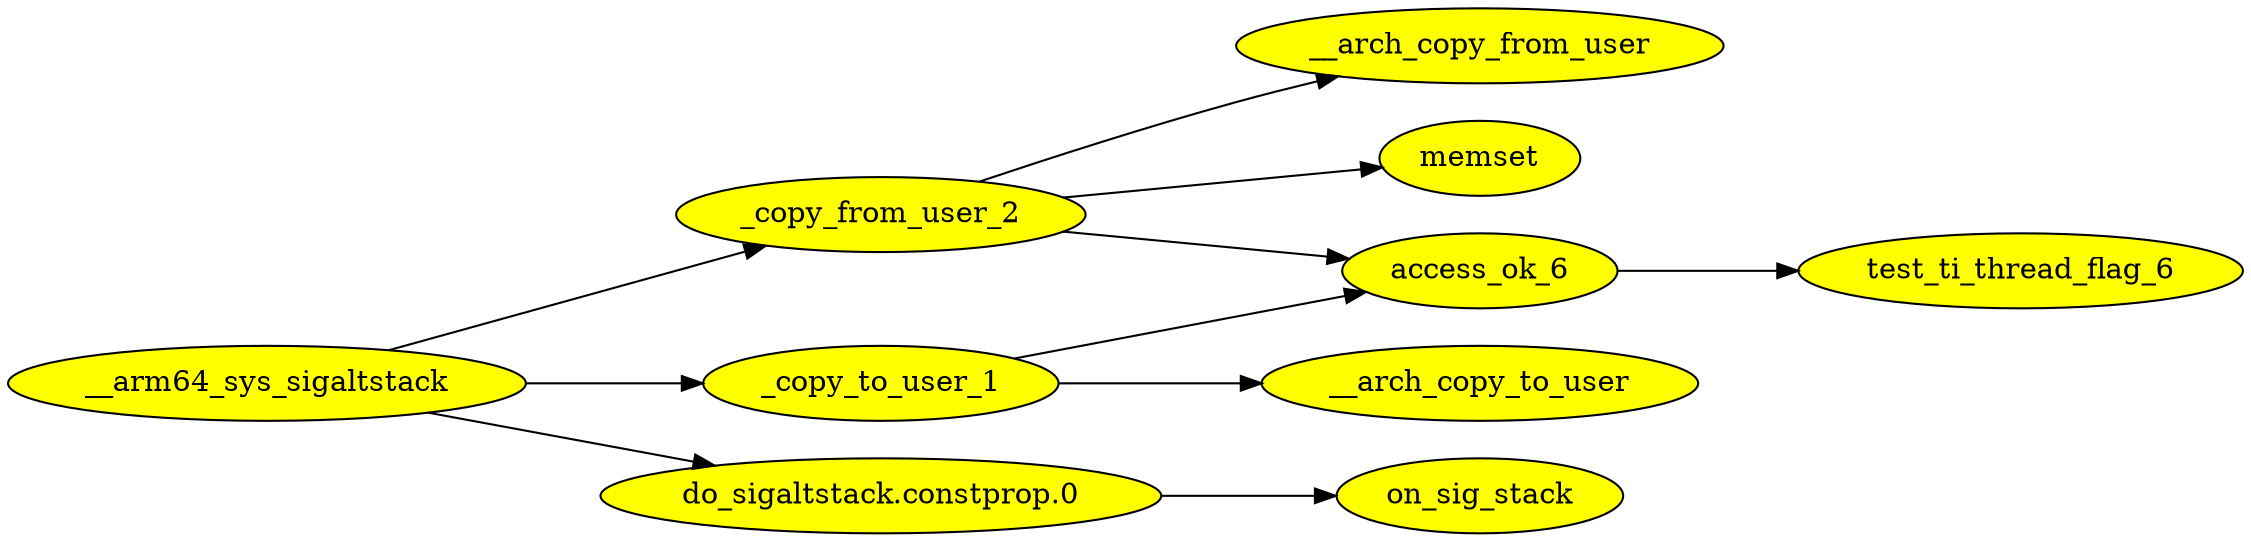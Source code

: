digraph G {
rankdir=LR; node [style=filled fillcolor=yellow]
"__arm64_sys_sigaltstack"->"_copy_from_user_2" [ edgeid = "1"]; 
"_copy_from_user_2"->"access_ok_6" [ edgeid = "2"]; 
"access_ok_6"->"test_ti_thread_flag_6" [ edgeid = "3"]; 
"_copy_from_user_2"->"__arch_copy_from_user" [ edgeid = "4"]; 
"_copy_from_user_2"->"memset" [ edgeid = "5"]; 
"__arm64_sys_sigaltstack"->"_copy_to_user_1" [ edgeid = "6"]; 
"_copy_to_user_1"->"access_ok_6" [ edgeid = "7"]; 
"_copy_to_user_1"->"__arch_copy_to_user" [ edgeid = "8"]; 
"__arm64_sys_sigaltstack"->"do_sigaltstack.constprop.0" [ edgeid = "9"]; 
"do_sigaltstack.constprop.0"->"on_sig_stack" [ edgeid = "10"]; 
}
